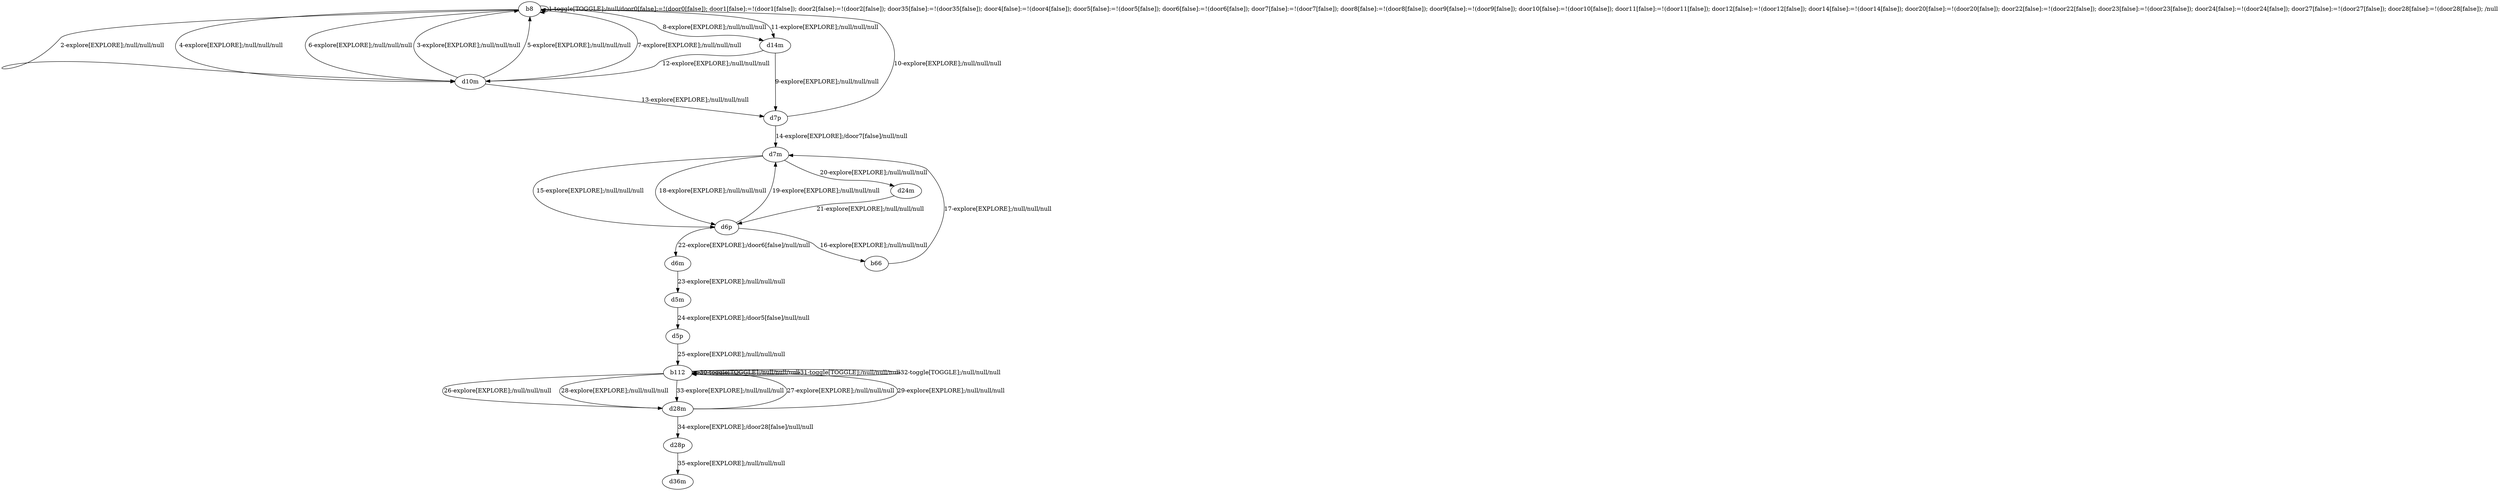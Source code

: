 # Total number of goals covered by this test: 1
# d28p --> d36m

digraph g {
"b8" -> "b8" [label = "1-toggle[TOGGLE];/null/door0[false]:=!(door0[false]); door1[false]:=!(door1[false]); door2[false]:=!(door2[false]); door35[false]:=!(door35[false]); door4[false]:=!(door4[false]); door5[false]:=!(door5[false]); door6[false]:=!(door6[false]); door7[false]:=!(door7[false]); door8[false]:=!(door8[false]); door9[false]:=!(door9[false]); door10[false]:=!(door10[false]); door11[false]:=!(door11[false]); door12[false]:=!(door12[false]); door14[false]:=!(door14[false]); door20[false]:=!(door20[false]); door22[false]:=!(door22[false]); door23[false]:=!(door23[false]); door24[false]:=!(door24[false]); door27[false]:=!(door27[false]); door28[false]:=!(door28[false]); /null"];
"b8" -> "d10m" [label = "2-explore[EXPLORE];/null/null/null"];
"d10m" -> "b8" [label = "3-explore[EXPLORE];/null/null/null"];
"b8" -> "d10m" [label = "4-explore[EXPLORE];/null/null/null"];
"d10m" -> "b8" [label = "5-explore[EXPLORE];/null/null/null"];
"b8" -> "d10m" [label = "6-explore[EXPLORE];/null/null/null"];
"d10m" -> "b8" [label = "7-explore[EXPLORE];/null/null/null"];
"b8" -> "d14m" [label = "8-explore[EXPLORE];/null/null/null"];
"d14m" -> "d7p" [label = "9-explore[EXPLORE];/null/null/null"];
"d7p" -> "b8" [label = "10-explore[EXPLORE];/null/null/null"];
"b8" -> "d14m" [label = "11-explore[EXPLORE];/null/null/null"];
"d14m" -> "d10m" [label = "12-explore[EXPLORE];/null/null/null"];
"d10m" -> "d7p" [label = "13-explore[EXPLORE];/null/null/null"];
"d7p" -> "d7m" [label = "14-explore[EXPLORE];/door7[false]/null/null"];
"d7m" -> "d6p" [label = "15-explore[EXPLORE];/null/null/null"];
"d6p" -> "b66" [label = "16-explore[EXPLORE];/null/null/null"];
"b66" -> "d7m" [label = "17-explore[EXPLORE];/null/null/null"];
"d7m" -> "d6p" [label = "18-explore[EXPLORE];/null/null/null"];
"d6p" -> "d7m" [label = "19-explore[EXPLORE];/null/null/null"];
"d7m" -> "d24m" [label = "20-explore[EXPLORE];/null/null/null"];
"d24m" -> "d6p" [label = "21-explore[EXPLORE];/null/null/null"];
"d6p" -> "d6m" [label = "22-explore[EXPLORE];/door6[false]/null/null"];
"d6m" -> "d5m" [label = "23-explore[EXPLORE];/null/null/null"];
"d5m" -> "d5p" [label = "24-explore[EXPLORE];/door5[false]/null/null"];
"d5p" -> "b112" [label = "25-explore[EXPLORE];/null/null/null"];
"b112" -> "d28m" [label = "26-explore[EXPLORE];/null/null/null"];
"d28m" -> "b112" [label = "27-explore[EXPLORE];/null/null/null"];
"b112" -> "d28m" [label = "28-explore[EXPLORE];/null/null/null"];
"d28m" -> "b112" [label = "29-explore[EXPLORE];/null/null/null"];
"b112" -> "b112" [label = "30-toggle[TOGGLE];/null/null/null"];
"b112" -> "b112" [label = "31-toggle[TOGGLE];/null/null/null"];
"b112" -> "b112" [label = "32-toggle[TOGGLE];/null/null/null"];
"b112" -> "d28m" [label = "33-explore[EXPLORE];/null/null/null"];
"d28m" -> "d28p" [label = "34-explore[EXPLORE];/door28[false]/null/null"];
"d28p" -> "d36m" [label = "35-explore[EXPLORE];/null/null/null"];
}